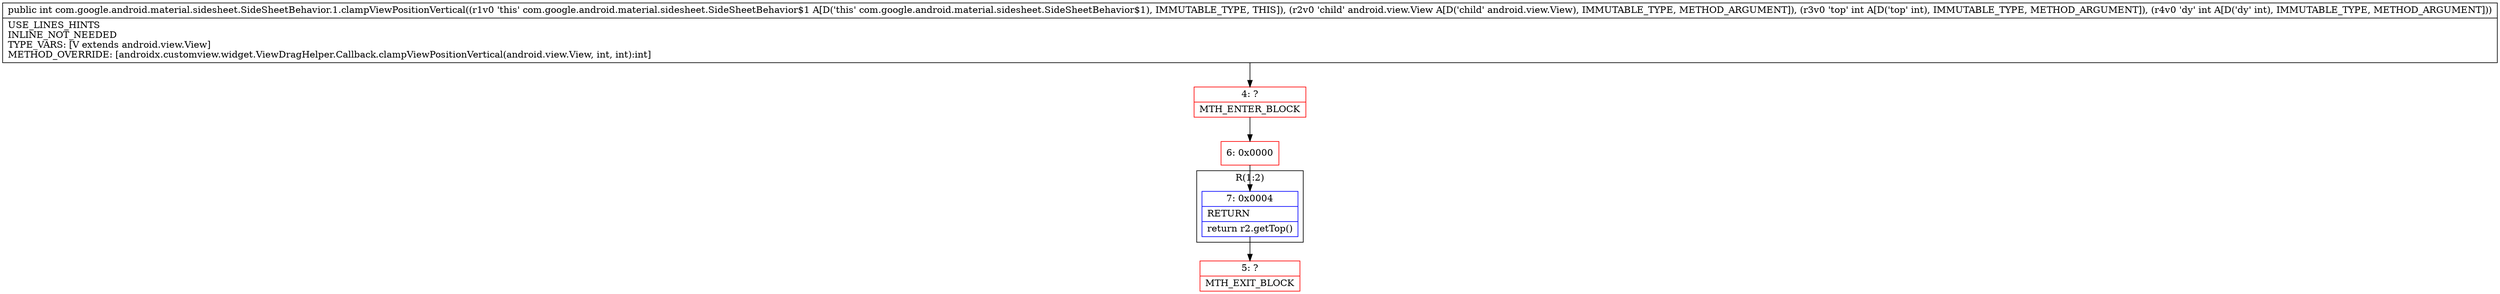 digraph "CFG forcom.google.android.material.sidesheet.SideSheetBehavior.1.clampViewPositionVertical(Landroid\/view\/View;II)I" {
subgraph cluster_Region_2117751741 {
label = "R(1:2)";
node [shape=record,color=blue];
Node_7 [shape=record,label="{7\:\ 0x0004|RETURN\l|return r2.getTop()\l}"];
}
Node_4 [shape=record,color=red,label="{4\:\ ?|MTH_ENTER_BLOCK\l}"];
Node_6 [shape=record,color=red,label="{6\:\ 0x0000}"];
Node_5 [shape=record,color=red,label="{5\:\ ?|MTH_EXIT_BLOCK\l}"];
MethodNode[shape=record,label="{public int com.google.android.material.sidesheet.SideSheetBehavior.1.clampViewPositionVertical((r1v0 'this' com.google.android.material.sidesheet.SideSheetBehavior$1 A[D('this' com.google.android.material.sidesheet.SideSheetBehavior$1), IMMUTABLE_TYPE, THIS]), (r2v0 'child' android.view.View A[D('child' android.view.View), IMMUTABLE_TYPE, METHOD_ARGUMENT]), (r3v0 'top' int A[D('top' int), IMMUTABLE_TYPE, METHOD_ARGUMENT]), (r4v0 'dy' int A[D('dy' int), IMMUTABLE_TYPE, METHOD_ARGUMENT]))  | USE_LINES_HINTS\lINLINE_NOT_NEEDED\lTYPE_VARS: [V extends android.view.View]\lMETHOD_OVERRIDE: [androidx.customview.widget.ViewDragHelper.Callback.clampViewPositionVertical(android.view.View, int, int):int]\l}"];
MethodNode -> Node_4;Node_7 -> Node_5;
Node_4 -> Node_6;
Node_6 -> Node_7;
}


